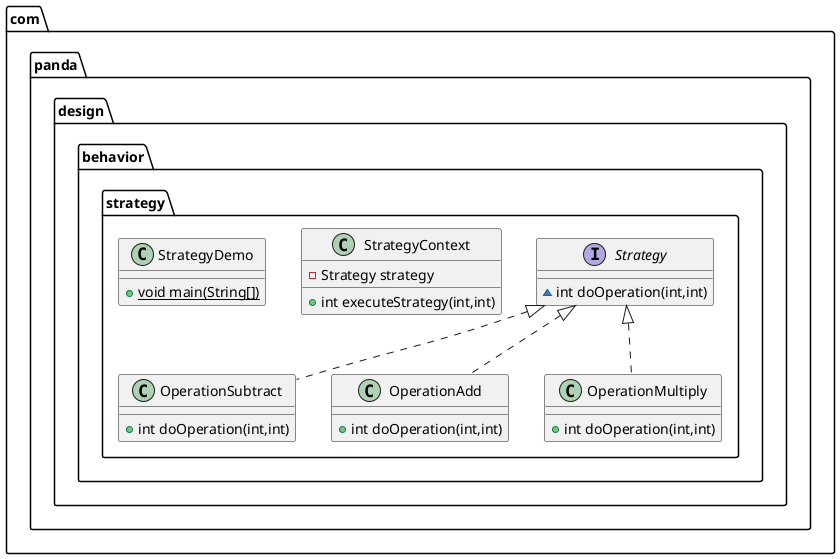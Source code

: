 @startuml
interface com.panda.design.behavior.strategy.Strategy {
~ int doOperation(int,int)
}
class com.panda.design.behavior.strategy.OperationSubtract {
+ int doOperation(int,int)
}
class com.panda.design.behavior.strategy.OperationAdd {
+ int doOperation(int,int)
}
class com.panda.design.behavior.strategy.StrategyContext {
- Strategy strategy
+ int executeStrategy(int,int)
}
class com.panda.design.behavior.strategy.StrategyDemo {
+ {static} void main(String[])
}
class com.panda.design.behavior.strategy.OperationMultiply {
+ int doOperation(int,int)
}


com.panda.design.behavior.strategy.Strategy <|.. com.panda.design.behavior.strategy.OperationSubtract
com.panda.design.behavior.strategy.Strategy <|.. com.panda.design.behavior.strategy.OperationAdd
com.panda.design.behavior.strategy.Strategy <|.. com.panda.design.behavior.strategy.OperationMultiply
@enduml